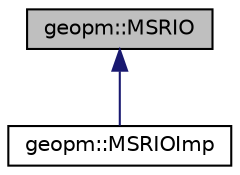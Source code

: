digraph "geopm::MSRIO"
{
 // LATEX_PDF_SIZE
  edge [fontname="Helvetica",fontsize="10",labelfontname="Helvetica",labelfontsize="10"];
  node [fontname="Helvetica",fontsize="10",shape=record];
  Node1 [label="geopm::MSRIO",height=0.2,width=0.4,color="black", fillcolor="grey75", style="filled", fontcolor="black",tooltip=" "];
  Node1 -> Node2 [dir="back",color="midnightblue",fontsize="10",style="solid",fontname="Helvetica"];
  Node2 [label="geopm::MSRIOImp",height=0.2,width=0.4,color="black", fillcolor="white", style="filled",URL="$classgeopm_1_1_m_s_r_i_o_imp.html",tooltip=" "];
}
